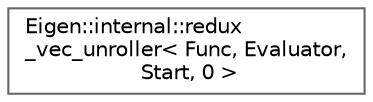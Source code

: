 digraph "Graphical Class Hierarchy"
{
 // LATEX_PDF_SIZE
  bgcolor="transparent";
  edge [fontname=Helvetica,fontsize=10,labelfontname=Helvetica,labelfontsize=10];
  node [fontname=Helvetica,fontsize=10,shape=box,height=0.2,width=0.4];
  rankdir="LR";
  Node0 [id="Node000000",label="Eigen::internal::redux\l_vec_unroller\< Func, Evaluator,\l Start, 0 \>",height=0.2,width=0.4,color="grey40", fillcolor="white", style="filled",URL="$structEigen_1_1internal_1_1redux__vec__unroller_3_01Func_00_01Evaluator_00_01Start_00_010_01_4.html",tooltip=" "];
}
